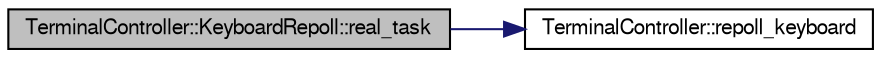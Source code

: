 digraph G
{
  edge [fontname="FreeSans",fontsize="10",labelfontname="FreeSans",labelfontsize="10"];
  node [fontname="FreeSans",fontsize="10",shape=record];
  rankdir=LR;
  Node1 [label="TerminalController::KeyboardRepoll::real_task",height=0.2,width=0.4,color="black", fillcolor="grey75", style="filled" fontcolor="black"];
  Node1 -> Node2 [color="midnightblue",fontsize="10",style="solid"];
  Node2 [label="TerminalController::repoll_keyboard",height=0.2,width=0.4,color="black", fillcolor="white", style="filled",URL="$classTerminalController.html#a985b6892fc255a919238acecb947a978"];
}
